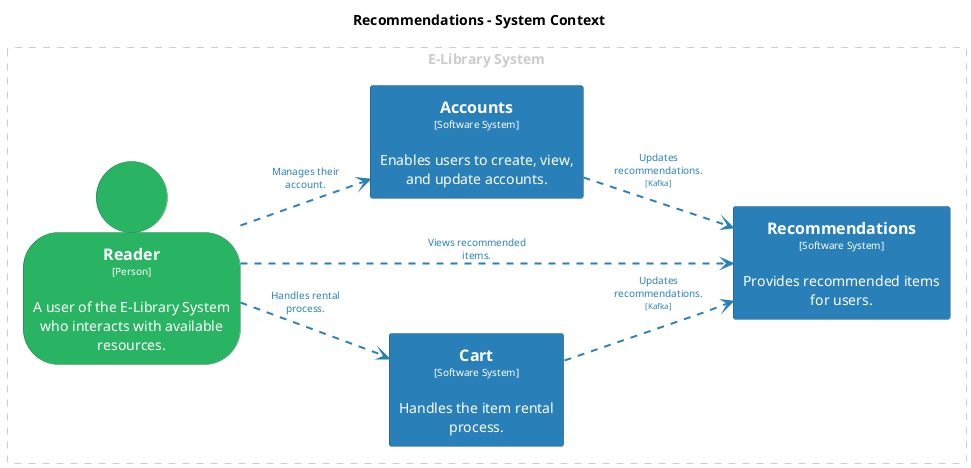 @startuml
set separator none
title Recommendations - System Context

left to right direction

skinparam {
  arrowFontSize 10
  defaultTextAlignment center
  wrapWidth 200
  maxMessageSize 100
}

hide stereotype

skinparam rectangle<<Accounts>> {
  BackgroundColor #2980b9
  FontColor #ffffff
  BorderColor #1c5981
  shadowing false
}
skinparam rectangle<<Cart>> {
  BackgroundColor #2980b9
  FontColor #ffffff
  BorderColor #1c5981
  shadowing false
}
skinparam person<<Reader>> {
  BackgroundColor #28b463
  FontColor #ffffff
  BorderColor #1c7d45
  shadowing false
}
skinparam rectangle<<Recommendations>> {
  BackgroundColor #2980b9
  FontColor #ffffff
  BorderColor #1c5981
  shadowing false
}

rectangle "E-Library System" <<group1>> as group1 {
  skinparam RectangleBorderColor<<group1>> #cccccc
  skinparam RectangleFontColor<<group1>> #cccccc
  skinparam RectangleBorderStyle<<group1>> dashed

  person "==Reader\n<size:10>[Person]</size>\n\nA user of the E-Library System who interacts with available resources." <<Reader>> as Reader
  rectangle "==Cart\n<size:10>[Software System]</size>\n\nHandles the item rental process." <<Cart>> as Cart
  rectangle "==Recommendations\n<size:10>[Software System]</size>\n\nProvides recommended items for users." <<Recommendations>> as Recommendations
  rectangle "==Accounts\n<size:10>[Software System]</size>\n\nEnables users to create, view, and update accounts." <<Accounts>> as Accounts
}


Reader .[#2980b9,thickness=2].> Accounts : "<color:#2980b9>Manages their account."
Reader .[#2980b9,thickness=2].> Cart : "<color:#2980b9>Handles rental process."
Reader .[#2980b9,thickness=2].> Recommendations : "<color:#2980b9>Views recommended items."
Accounts .[#2980b9,thickness=2].> Recommendations : "<color:#2980b9>Updates recommendations.\n<color:#2980b9><size:8>[Kafka]</size>"
Cart .[#2980b9,thickness=2].> Recommendations : "<color:#2980b9>Updates recommendations.\n<color:#2980b9><size:8>[Kafka]</size>"
@enduml
